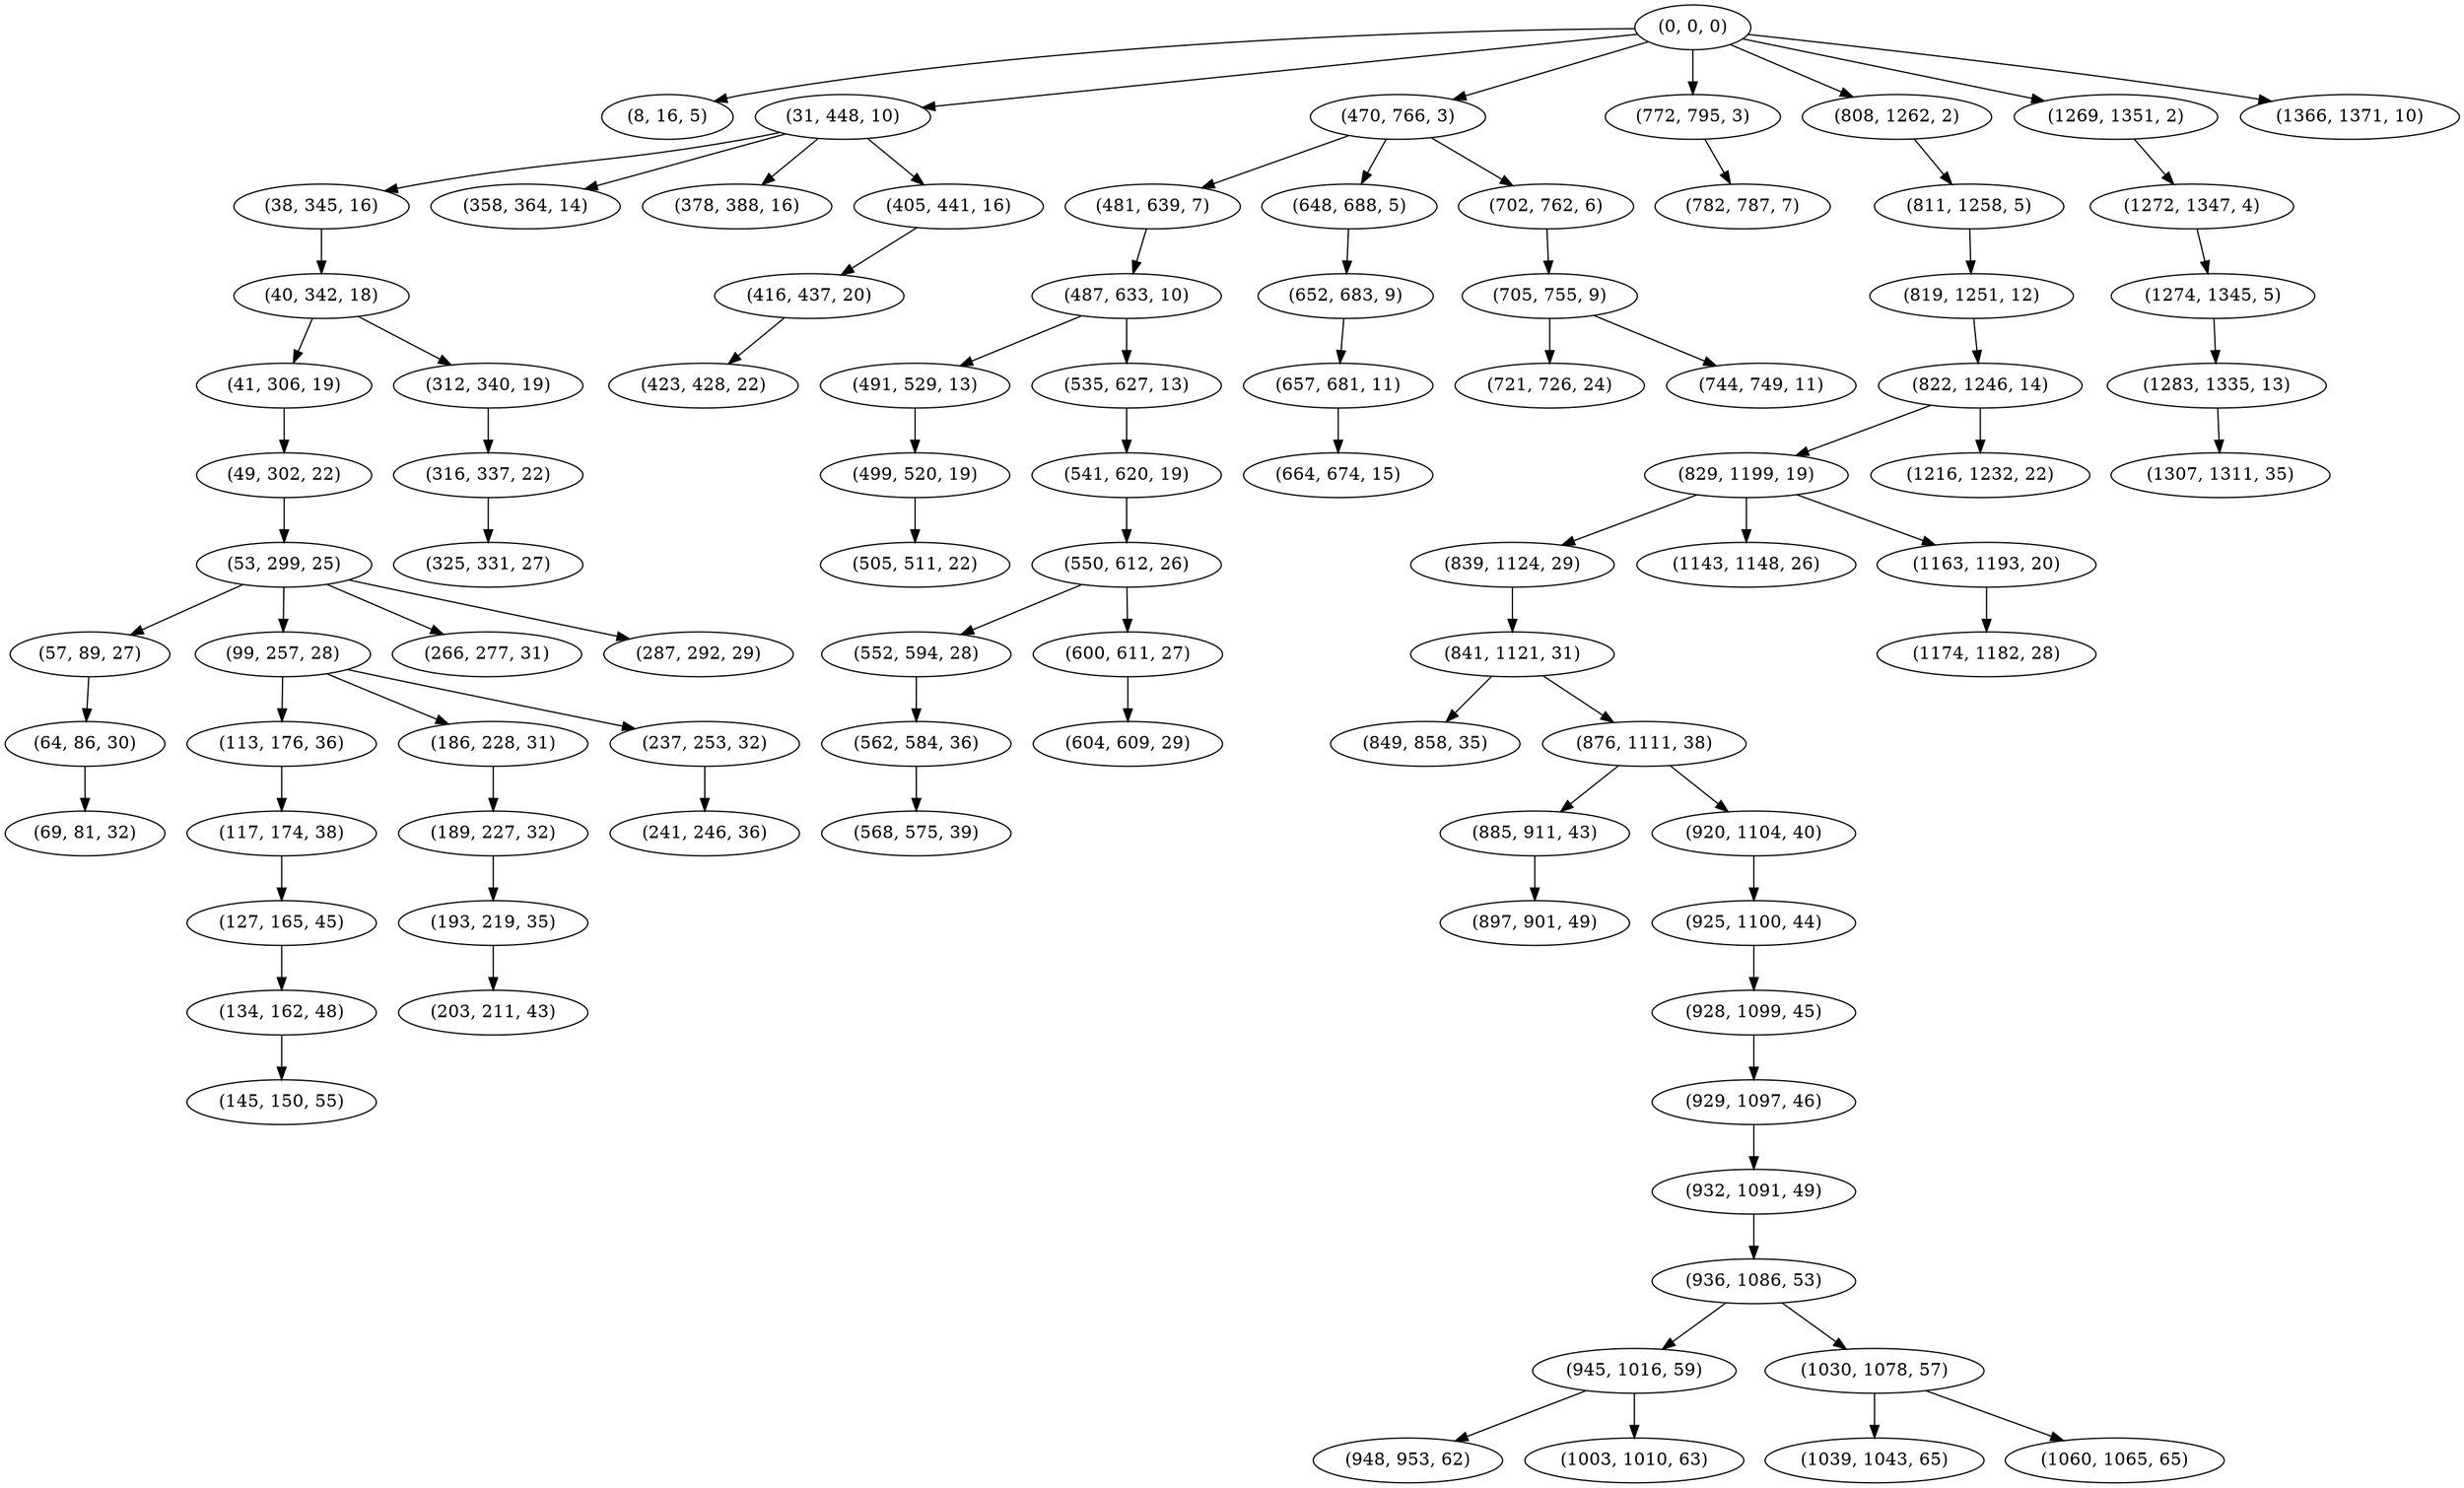 digraph tree {
    "(0, 0, 0)";
    "(8, 16, 5)";
    "(31, 448, 10)";
    "(38, 345, 16)";
    "(40, 342, 18)";
    "(41, 306, 19)";
    "(49, 302, 22)";
    "(53, 299, 25)";
    "(57, 89, 27)";
    "(64, 86, 30)";
    "(69, 81, 32)";
    "(99, 257, 28)";
    "(113, 176, 36)";
    "(117, 174, 38)";
    "(127, 165, 45)";
    "(134, 162, 48)";
    "(145, 150, 55)";
    "(186, 228, 31)";
    "(189, 227, 32)";
    "(193, 219, 35)";
    "(203, 211, 43)";
    "(237, 253, 32)";
    "(241, 246, 36)";
    "(266, 277, 31)";
    "(287, 292, 29)";
    "(312, 340, 19)";
    "(316, 337, 22)";
    "(325, 331, 27)";
    "(358, 364, 14)";
    "(378, 388, 16)";
    "(405, 441, 16)";
    "(416, 437, 20)";
    "(423, 428, 22)";
    "(470, 766, 3)";
    "(481, 639, 7)";
    "(487, 633, 10)";
    "(491, 529, 13)";
    "(499, 520, 19)";
    "(505, 511, 22)";
    "(535, 627, 13)";
    "(541, 620, 19)";
    "(550, 612, 26)";
    "(552, 594, 28)";
    "(562, 584, 36)";
    "(568, 575, 39)";
    "(600, 611, 27)";
    "(604, 609, 29)";
    "(648, 688, 5)";
    "(652, 683, 9)";
    "(657, 681, 11)";
    "(664, 674, 15)";
    "(702, 762, 6)";
    "(705, 755, 9)";
    "(721, 726, 24)";
    "(744, 749, 11)";
    "(772, 795, 3)";
    "(782, 787, 7)";
    "(808, 1262, 2)";
    "(811, 1258, 5)";
    "(819, 1251, 12)";
    "(822, 1246, 14)";
    "(829, 1199, 19)";
    "(839, 1124, 29)";
    "(841, 1121, 31)";
    "(849, 858, 35)";
    "(876, 1111, 38)";
    "(885, 911, 43)";
    "(897, 901, 49)";
    "(920, 1104, 40)";
    "(925, 1100, 44)";
    "(928, 1099, 45)";
    "(929, 1097, 46)";
    "(932, 1091, 49)";
    "(936, 1086, 53)";
    "(945, 1016, 59)";
    "(948, 953, 62)";
    "(1003, 1010, 63)";
    "(1030, 1078, 57)";
    "(1039, 1043, 65)";
    "(1060, 1065, 65)";
    "(1143, 1148, 26)";
    "(1163, 1193, 20)";
    "(1174, 1182, 28)";
    "(1216, 1232, 22)";
    "(1269, 1351, 2)";
    "(1272, 1347, 4)";
    "(1274, 1345, 5)";
    "(1283, 1335, 13)";
    "(1307, 1311, 35)";
    "(1366, 1371, 10)";
    "(0, 0, 0)" -> "(8, 16, 5)";
    "(0, 0, 0)" -> "(31, 448, 10)";
    "(0, 0, 0)" -> "(470, 766, 3)";
    "(0, 0, 0)" -> "(772, 795, 3)";
    "(0, 0, 0)" -> "(808, 1262, 2)";
    "(0, 0, 0)" -> "(1269, 1351, 2)";
    "(0, 0, 0)" -> "(1366, 1371, 10)";
    "(31, 448, 10)" -> "(38, 345, 16)";
    "(31, 448, 10)" -> "(358, 364, 14)";
    "(31, 448, 10)" -> "(378, 388, 16)";
    "(31, 448, 10)" -> "(405, 441, 16)";
    "(38, 345, 16)" -> "(40, 342, 18)";
    "(40, 342, 18)" -> "(41, 306, 19)";
    "(40, 342, 18)" -> "(312, 340, 19)";
    "(41, 306, 19)" -> "(49, 302, 22)";
    "(49, 302, 22)" -> "(53, 299, 25)";
    "(53, 299, 25)" -> "(57, 89, 27)";
    "(53, 299, 25)" -> "(99, 257, 28)";
    "(53, 299, 25)" -> "(266, 277, 31)";
    "(53, 299, 25)" -> "(287, 292, 29)";
    "(57, 89, 27)" -> "(64, 86, 30)";
    "(64, 86, 30)" -> "(69, 81, 32)";
    "(99, 257, 28)" -> "(113, 176, 36)";
    "(99, 257, 28)" -> "(186, 228, 31)";
    "(99, 257, 28)" -> "(237, 253, 32)";
    "(113, 176, 36)" -> "(117, 174, 38)";
    "(117, 174, 38)" -> "(127, 165, 45)";
    "(127, 165, 45)" -> "(134, 162, 48)";
    "(134, 162, 48)" -> "(145, 150, 55)";
    "(186, 228, 31)" -> "(189, 227, 32)";
    "(189, 227, 32)" -> "(193, 219, 35)";
    "(193, 219, 35)" -> "(203, 211, 43)";
    "(237, 253, 32)" -> "(241, 246, 36)";
    "(312, 340, 19)" -> "(316, 337, 22)";
    "(316, 337, 22)" -> "(325, 331, 27)";
    "(405, 441, 16)" -> "(416, 437, 20)";
    "(416, 437, 20)" -> "(423, 428, 22)";
    "(470, 766, 3)" -> "(481, 639, 7)";
    "(470, 766, 3)" -> "(648, 688, 5)";
    "(470, 766, 3)" -> "(702, 762, 6)";
    "(481, 639, 7)" -> "(487, 633, 10)";
    "(487, 633, 10)" -> "(491, 529, 13)";
    "(487, 633, 10)" -> "(535, 627, 13)";
    "(491, 529, 13)" -> "(499, 520, 19)";
    "(499, 520, 19)" -> "(505, 511, 22)";
    "(535, 627, 13)" -> "(541, 620, 19)";
    "(541, 620, 19)" -> "(550, 612, 26)";
    "(550, 612, 26)" -> "(552, 594, 28)";
    "(550, 612, 26)" -> "(600, 611, 27)";
    "(552, 594, 28)" -> "(562, 584, 36)";
    "(562, 584, 36)" -> "(568, 575, 39)";
    "(600, 611, 27)" -> "(604, 609, 29)";
    "(648, 688, 5)" -> "(652, 683, 9)";
    "(652, 683, 9)" -> "(657, 681, 11)";
    "(657, 681, 11)" -> "(664, 674, 15)";
    "(702, 762, 6)" -> "(705, 755, 9)";
    "(705, 755, 9)" -> "(721, 726, 24)";
    "(705, 755, 9)" -> "(744, 749, 11)";
    "(772, 795, 3)" -> "(782, 787, 7)";
    "(808, 1262, 2)" -> "(811, 1258, 5)";
    "(811, 1258, 5)" -> "(819, 1251, 12)";
    "(819, 1251, 12)" -> "(822, 1246, 14)";
    "(822, 1246, 14)" -> "(829, 1199, 19)";
    "(822, 1246, 14)" -> "(1216, 1232, 22)";
    "(829, 1199, 19)" -> "(839, 1124, 29)";
    "(829, 1199, 19)" -> "(1143, 1148, 26)";
    "(829, 1199, 19)" -> "(1163, 1193, 20)";
    "(839, 1124, 29)" -> "(841, 1121, 31)";
    "(841, 1121, 31)" -> "(849, 858, 35)";
    "(841, 1121, 31)" -> "(876, 1111, 38)";
    "(876, 1111, 38)" -> "(885, 911, 43)";
    "(876, 1111, 38)" -> "(920, 1104, 40)";
    "(885, 911, 43)" -> "(897, 901, 49)";
    "(920, 1104, 40)" -> "(925, 1100, 44)";
    "(925, 1100, 44)" -> "(928, 1099, 45)";
    "(928, 1099, 45)" -> "(929, 1097, 46)";
    "(929, 1097, 46)" -> "(932, 1091, 49)";
    "(932, 1091, 49)" -> "(936, 1086, 53)";
    "(936, 1086, 53)" -> "(945, 1016, 59)";
    "(936, 1086, 53)" -> "(1030, 1078, 57)";
    "(945, 1016, 59)" -> "(948, 953, 62)";
    "(945, 1016, 59)" -> "(1003, 1010, 63)";
    "(1030, 1078, 57)" -> "(1039, 1043, 65)";
    "(1030, 1078, 57)" -> "(1060, 1065, 65)";
    "(1163, 1193, 20)" -> "(1174, 1182, 28)";
    "(1269, 1351, 2)" -> "(1272, 1347, 4)";
    "(1272, 1347, 4)" -> "(1274, 1345, 5)";
    "(1274, 1345, 5)" -> "(1283, 1335, 13)";
    "(1283, 1335, 13)" -> "(1307, 1311, 35)";
}
